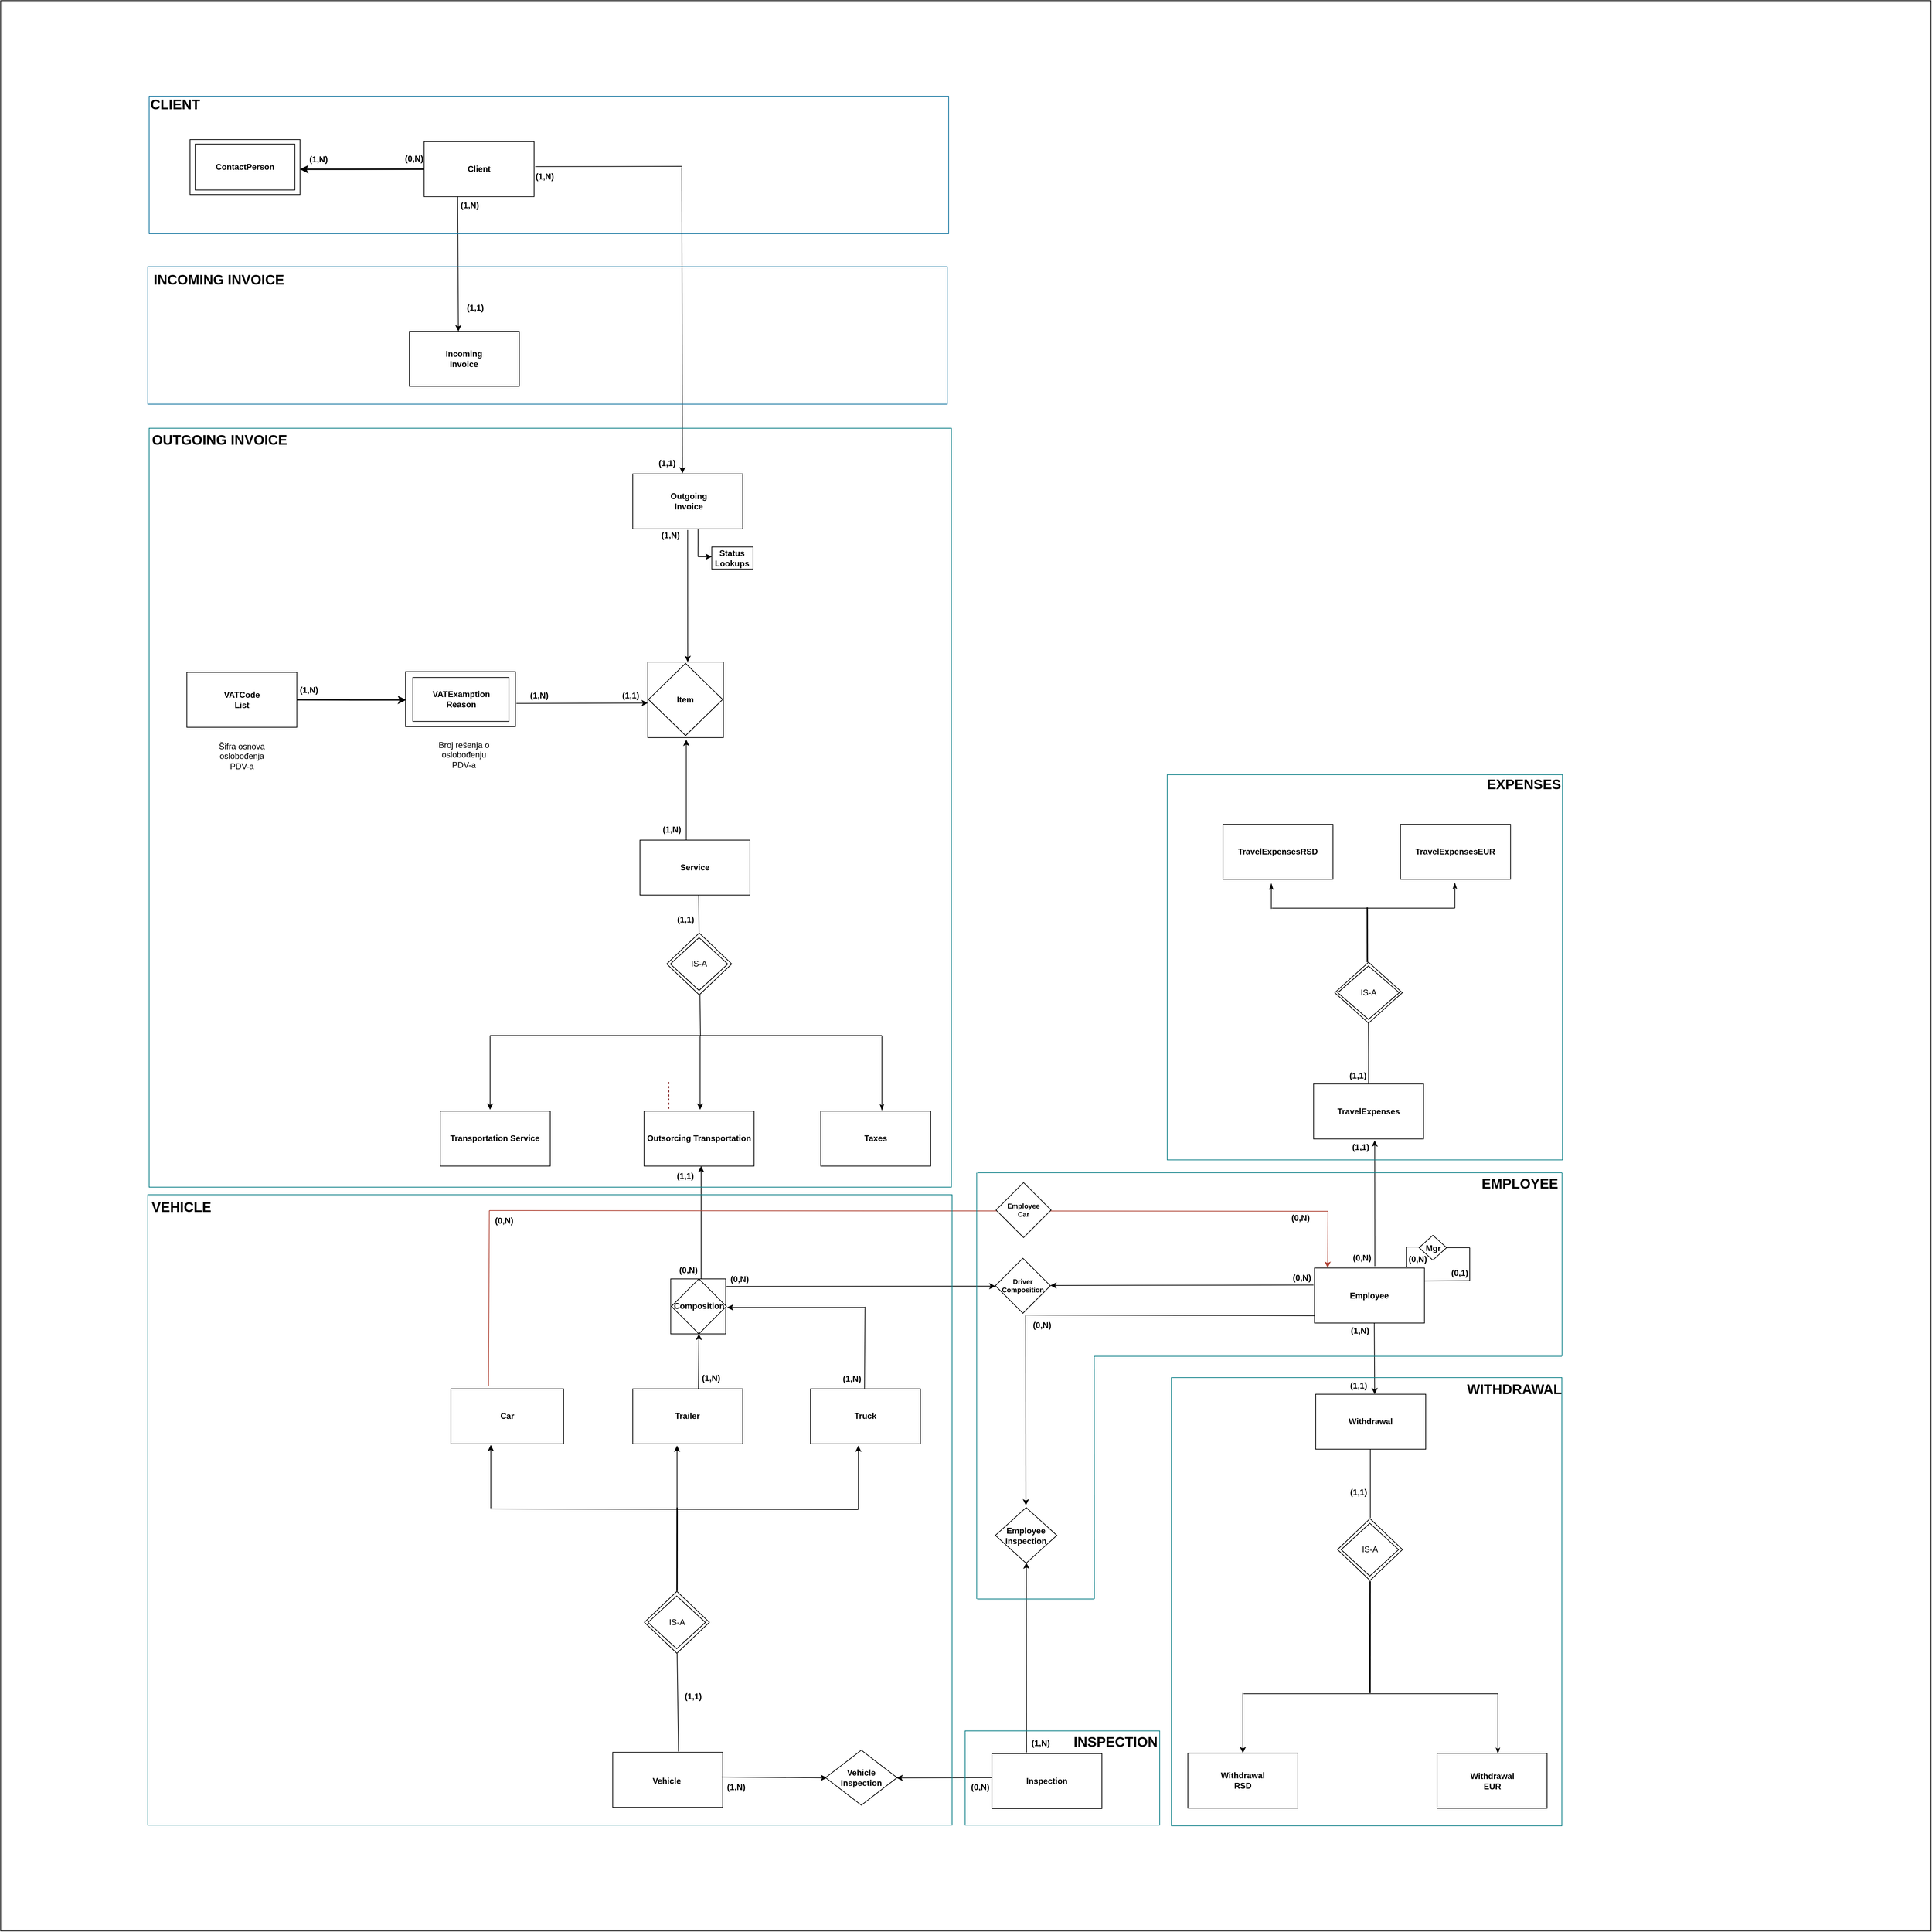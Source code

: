 <mxfile version="27.0.5">
  <diagram id="C5RBs43oDa-KdzZeNtuy" name="Page-1">
    <mxGraphModel dx="10947" dy="3373" grid="1" gridSize="1" guides="1" tooltips="1" connect="1" arrows="1" fold="1" page="0" pageScale="1" pageWidth="1169" pageHeight="827" math="0" shadow="0">
      <root>
        <mxCell id="WIyWlLk6GJQsqaUBKTNV-0" />
        <mxCell id="WIyWlLk6GJQsqaUBKTNV-1" parent="WIyWlLk6GJQsqaUBKTNV-0" />
        <mxCell id="6fleU-jqkwWg-XRkz1PE-0" value="" style="rounded=0;whiteSpace=wrap;html=1;fontStyle=1;" parent="WIyWlLk6GJQsqaUBKTNV-1" vertex="1">
          <mxGeometry x="-3074.06" y="1099.13" width="160" height="80" as="geometry" />
        </mxCell>
        <mxCell id="6fleU-jqkwWg-XRkz1PE-1" value="&lt;span&gt;Client&lt;/span&gt;" style="text;html=1;align=center;verticalAlign=middle;whiteSpace=wrap;rounded=0;fontStyle=1" parent="WIyWlLk6GJQsqaUBKTNV-1" vertex="1">
          <mxGeometry x="-3039.06" y="1116.63" width="90" height="45" as="geometry" />
        </mxCell>
        <mxCell id="6fleU-jqkwWg-XRkz1PE-4" value="" style="rounded=0;whiteSpace=wrap;html=1;fontStyle=1;" parent="WIyWlLk6GJQsqaUBKTNV-1" vertex="1">
          <mxGeometry x="-1778.81" y="2737.6" width="160" height="80" as="geometry" />
        </mxCell>
        <mxCell id="6fleU-jqkwWg-XRkz1PE-5" value="&lt;span&gt;Employee&lt;/span&gt;" style="text;html=1;align=center;verticalAlign=middle;whiteSpace=wrap;rounded=0;fontStyle=1" parent="WIyWlLk6GJQsqaUBKTNV-1" vertex="1">
          <mxGeometry x="-1743.81" y="2755.1" width="90" height="45" as="geometry" />
        </mxCell>
        <mxCell id="6fleU-jqkwWg-XRkz1PE-13" value="" style="rounded=0;whiteSpace=wrap;html=1;fontStyle=1;" parent="WIyWlLk6GJQsqaUBKTNV-1" vertex="1">
          <mxGeometry x="-2770.56" y="1582.38" width="160" height="80" as="geometry" />
        </mxCell>
        <mxCell id="6fleU-jqkwWg-XRkz1PE-14" value="&lt;span&gt;Outgoing Invoice&lt;/span&gt;" style="text;html=1;align=center;verticalAlign=middle;whiteSpace=wrap;rounded=0;fontStyle=1" parent="WIyWlLk6GJQsqaUBKTNV-1" vertex="1">
          <mxGeometry x="-2733.56" y="1599.88" width="90" height="45" as="geometry" />
        </mxCell>
        <mxCell id="6fleU-jqkwWg-XRkz1PE-23" style="edgeStyle=orthogonalEdgeStyle;rounded=0;orthogonalLoop=1;jettySize=auto;html=1;endArrow=classic;endFill=1;fontStyle=1;startFill=0;entryX=0.446;entryY=0;entryDx=0;entryDy=0;entryPerimeter=0;" parent="WIyWlLk6GJQsqaUBKTNV-1" target="6fleU-jqkwWg-XRkz1PE-24" edge="1">
          <mxGeometry relative="1" as="geometry">
            <mxPoint x="-3025.18" y="1299.38" as="targetPoint" />
            <mxPoint x="-3025.18" y="1179.13" as="sourcePoint" />
          </mxGeometry>
        </mxCell>
        <mxCell id="6fleU-jqkwWg-XRkz1PE-24" value="" style="rounded=0;whiteSpace=wrap;html=1;fontStyle=1" parent="WIyWlLk6GJQsqaUBKTNV-1" vertex="1">
          <mxGeometry x="-3095.56" y="1375" width="160" height="80" as="geometry" />
        </mxCell>
        <mxCell id="6fleU-jqkwWg-XRkz1PE-25" value="&lt;span&gt;Incoming Invoice&lt;/span&gt;" style="text;html=1;align=center;verticalAlign=middle;whiteSpace=wrap;rounded=0;fontStyle=1" parent="WIyWlLk6GJQsqaUBKTNV-1" vertex="1">
          <mxGeometry x="-3060.56" y="1396.25" width="90" height="37.5" as="geometry" />
        </mxCell>
        <mxCell id="6fleU-jqkwWg-XRkz1PE-32" value="" style="rounded=0;whiteSpace=wrap;html=1;fontStyle=1;" parent="WIyWlLk6GJQsqaUBKTNV-1" vertex="1">
          <mxGeometry x="-2799.68" y="3442.1" width="160" height="80" as="geometry" />
        </mxCell>
        <mxCell id="6fleU-jqkwWg-XRkz1PE-33" value="&lt;span&gt;Vehicle&lt;/span&gt;" style="text;html=1;align=center;verticalAlign=middle;whiteSpace=wrap;rounded=0;fontStyle=1" parent="WIyWlLk6GJQsqaUBKTNV-1" vertex="1">
          <mxGeometry x="-2765.8" y="3461.1" width="90" height="45" as="geometry" />
        </mxCell>
        <mxCell id="6fleU-jqkwWg-XRkz1PE-47" value="TravelExpenses" style="rounded=0;whiteSpace=wrap;html=1;fontStyle=1" parent="WIyWlLk6GJQsqaUBKTNV-1" vertex="1">
          <mxGeometry x="-1780.14" y="2469.75" width="160" height="80" as="geometry" />
        </mxCell>
        <mxCell id="6fleU-jqkwWg-XRkz1PE-91" value="&lt;span&gt;(1,1)&lt;/span&gt;" style="text;html=1;align=center;verticalAlign=middle;resizable=0;points=[];autosize=1;strokeColor=none;fillColor=none;fontStyle=1" parent="WIyWlLk6GJQsqaUBKTNV-1" vertex="1">
          <mxGeometry x="-3025.18" y="1326" width="50" height="30" as="geometry" />
        </mxCell>
        <mxCell id="6fleU-jqkwWg-XRkz1PE-92" value="&lt;span&gt;(1,N)&lt;/span&gt;" style="text;html=1;align=center;verticalAlign=middle;resizable=0;points=[];autosize=1;strokeColor=none;fillColor=none;fontStyle=1" parent="WIyWlLk6GJQsqaUBKTNV-1" vertex="1">
          <mxGeometry x="-3032.56" y="1176.89" width="50" height="30" as="geometry" />
        </mxCell>
        <mxCell id="6fleU-jqkwWg-XRkz1PE-93" value="&lt;span&gt;(1,1)&lt;/span&gt;" style="text;html=1;align=center;verticalAlign=middle;resizable=0;points=[];autosize=1;strokeColor=none;fillColor=none;fontStyle=1" parent="WIyWlLk6GJQsqaUBKTNV-1" vertex="1">
          <mxGeometry x="-2745.8" y="1552.38" width="50" height="30" as="geometry" />
        </mxCell>
        <mxCell id="6fleU-jqkwWg-XRkz1PE-98" value="&lt;span&gt;(1,N)&lt;/span&gt;" style="text;html=1;align=center;verticalAlign=middle;resizable=0;points=[];autosize=1;strokeColor=none;fillColor=none;fontStyle=1" parent="WIyWlLk6GJQsqaUBKTNV-1" vertex="1">
          <mxGeometry x="-2924.06" y="1134.89" width="50" height="30" as="geometry" />
        </mxCell>
        <mxCell id="6fleU-jqkwWg-XRkz1PE-135" value="" style="endArrow=none;html=1;rounded=0;fontStyle=1;endFill=1;entryX=1.016;entryY=0.416;entryDx=0;entryDy=0;entryPerimeter=0;startArrow=none;startFill=0;" parent="WIyWlLk6GJQsqaUBKTNV-1" edge="1">
          <mxGeometry width="50" height="50" relative="1" as="geometry">
            <mxPoint x="-2699.18" y="1135" as="sourcePoint" />
            <mxPoint x="-2912.5" y="1135.41" as="targetPoint" />
            <Array as="points" />
          </mxGeometry>
        </mxCell>
        <mxCell id="KJzYNLKTrp_ooMd6hEDH-20" value="" style="endArrow=classic;html=1;rounded=0;fontStyle=1;endFill=1;startFill=0;exitX=0.998;exitY=0.261;exitDx=0;exitDy=0;exitPerimeter=0;" parent="WIyWlLk6GJQsqaUBKTNV-1" edge="1">
          <mxGeometry width="50" height="50" relative="1" as="geometry">
            <mxPoint x="-2690.66" y="1663.96" as="sourcePoint" />
            <mxPoint x="-2690.56" y="1856" as="targetPoint" />
          </mxGeometry>
        </mxCell>
        <mxCell id="KJzYNLKTrp_ooMd6hEDH-23" value="Service" style="rounded=0;whiteSpace=wrap;html=1;fontStyle=1;" parent="WIyWlLk6GJQsqaUBKTNV-1" vertex="1">
          <mxGeometry x="-2760.06" y="2115.1" width="160" height="80" as="geometry" />
        </mxCell>
        <mxCell id="KJzYNLKTrp_ooMd6hEDH-26" value="&lt;span&gt;(1,N)&lt;/span&gt;" style="text;html=1;align=center;verticalAlign=middle;resizable=0;points=[];autosize=1;strokeColor=none;fillColor=none;fontStyle=1" parent="WIyWlLk6GJQsqaUBKTNV-1" vertex="1">
          <mxGeometry x="-2740.56" y="1657.13" width="50" height="30" as="geometry" />
        </mxCell>
        <mxCell id="KJzYNLKTrp_ooMd6hEDH-133" value="Inspection" style="rounded=0;whiteSpace=wrap;html=1;fontStyle=1;" parent="WIyWlLk6GJQsqaUBKTNV-1" vertex="1">
          <mxGeometry x="-2248.06" y="3444.0" width="160" height="80" as="geometry" />
        </mxCell>
        <mxCell id="JLQM5sAZSnSmbtlJIYIe-23" value="Truck" style="rounded=0;whiteSpace=wrap;html=1;fontStyle=1;" parent="WIyWlLk6GJQsqaUBKTNV-1" vertex="1">
          <mxGeometry x="-2512.06" y="2913.4" width="160" height="80" as="geometry" />
        </mxCell>
        <mxCell id="JLQM5sAZSnSmbtlJIYIe-24" value="Trailer" style="rounded=0;whiteSpace=wrap;html=1;fontStyle=1;" parent="WIyWlLk6GJQsqaUBKTNV-1" vertex="1">
          <mxGeometry x="-2770.56" y="2913.4" width="160" height="80" as="geometry" />
        </mxCell>
        <mxCell id="JLQM5sAZSnSmbtlJIYIe-49" value="&lt;span&gt;(1,N)&lt;/span&gt;" style="text;html=1;align=center;verticalAlign=middle;resizable=0;points=[];autosize=1;strokeColor=none;fillColor=none;fontStyle=1" parent="WIyWlLk6GJQsqaUBKTNV-1" vertex="1">
          <mxGeometry x="-2738.68" y="2085.1" width="50" height="30" as="geometry" />
        </mxCell>
        <mxCell id="JLQM5sAZSnSmbtlJIYIe-55" value="" style="rhombus;whiteSpace=wrap;html=1;" parent="WIyWlLk6GJQsqaUBKTNV-1" vertex="1">
          <mxGeometry x="-2753.56" y="3208" width="94.5" height="90" as="geometry" />
        </mxCell>
        <mxCell id="JLQM5sAZSnSmbtlJIYIe-56" value="IS-A" style="rhombus;whiteSpace=wrap;html=1;" parent="WIyWlLk6GJQsqaUBKTNV-1" vertex="1">
          <mxGeometry x="-2748.31" y="3214.68" width="83.5" height="76.82" as="geometry" />
        </mxCell>
        <mxCell id="FQBhquQ9skOd-RJN0nXC-3" value="Withdrawal" style="rounded=0;whiteSpace=wrap;html=1;fontStyle=1" parent="WIyWlLk6GJQsqaUBKTNV-1" vertex="1">
          <mxGeometry x="-1777.0" y="2921.2" width="160" height="80" as="geometry" />
        </mxCell>
        <mxCell id="JY_EDOV9F8wMyD7FQhxF-16" value="VATCode&lt;div&gt;List&lt;/div&gt;" style="rounded=0;whiteSpace=wrap;html=1;fontStyle=1;" parent="WIyWlLk6GJQsqaUBKTNV-1" vertex="1">
          <mxGeometry x="-3419.18" y="1871.0" width="160" height="80" as="geometry" />
        </mxCell>
        <mxCell id="JY_EDOV9F8wMyD7FQhxF-20" value="" style="endArrow=classic;html=1;rounded=0;endFill=1;strokeWidth=2;exitX=1;exitY=0.5;exitDx=0;exitDy=0;" parent="WIyWlLk6GJQsqaUBKTNV-1" source="JY_EDOV9F8wMyD7FQhxF-16" edge="1">
          <mxGeometry width="50" height="50" relative="1" as="geometry">
            <mxPoint x="-3200.18" y="1911.54" as="sourcePoint" />
            <mxPoint x="-3100.18" y="1911.19" as="targetPoint" />
          </mxGeometry>
        </mxCell>
        <mxCell id="JY_EDOV9F8wMyD7FQhxF-23" value="&lt;span style=&quot;color: rgba(0, 0, 0, 0); font-family: monospace; font-size: 0px; font-weight: 400; text-align: start; text-wrap-mode: nowrap;&quot;&gt;%3CmxGraphModel%3E%3Croot%3E%3CmxCell%20id%3D%220%22%2F%3E%3CmxCell%20id%3D%221%22%20parent%3D%220%22%2F%3E%3CmxCell%20id%3D%222%22%20value%3D%22Price%26lt%3Bdiv%26gt%3BSpecification%26lt%3B%2Fdiv%26gt%3B%22%20style%3D%22rounded%3D0%3BwhiteSpace%3Dwrap%3Bhtml%3D1%3BfontStyle%3D1%22%20vertex%3D%221%22%20parent%3D%221%22%3E%3CmxGeometry%20x%3D%22954%22%20y%3D%221819%22%20width%3D%22160%22%20height%3D%2280%22%20as%3D%22geometry%22%2F%3E%3C%2FmxCell%3E%3C%2Froot%3E%3C%2FmxGraphModel%3E&lt;/span&gt;" style="rounded=0;whiteSpace=wrap;html=1;fontStyle=1" parent="WIyWlLk6GJQsqaUBKTNV-1" vertex="1">
          <mxGeometry x="-3101.18" y="1870.07" width="160" height="80" as="geometry" />
        </mxCell>
        <mxCell id="vOSCY3Hg0piOMHUVaGEQ-7" value="" style="endArrow=classic;html=1;rounded=0;endFill=1;startFill=0;entryX=0.971;entryY=0.895;entryDx=0;entryDy=0;entryPerimeter=0;" parent="WIyWlLk6GJQsqaUBKTNV-1" target="nr9qznxnuRBBL26ijgo9-61" edge="1">
          <mxGeometry width="50" height="50" relative="1" as="geometry">
            <mxPoint x="-1691.81" y="2817.2" as="sourcePoint" />
            <mxPoint x="-1692.18" y="2876" as="targetPoint" />
          </mxGeometry>
        </mxCell>
        <mxCell id="_1RglAVevbmalXWGtEXD-6" value="" style="rhombus;whiteSpace=wrap;html=1;" parent="WIyWlLk6GJQsqaUBKTNV-1" vertex="1">
          <mxGeometry x="-1745.25" y="3102.17" width="94.5" height="90" as="geometry" />
        </mxCell>
        <mxCell id="_1RglAVevbmalXWGtEXD-7" value="IS-A" style="rhombus;whiteSpace=wrap;html=1;" parent="WIyWlLk6GJQsqaUBKTNV-1" vertex="1">
          <mxGeometry x="-1740.0" y="3108.85" width="83.5" height="76.82" as="geometry" />
        </mxCell>
        <mxCell id="_1RglAVevbmalXWGtEXD-8" value="&lt;b&gt;(1,1)&lt;/b&gt;" style="text;html=1;align=center;verticalAlign=middle;resizable=0;points=[];autosize=1;strokeColor=none;fillColor=none;" parent="WIyWlLk6GJQsqaUBKTNV-1" vertex="1">
          <mxGeometry x="-1740.25" y="3049.0" width="50" height="30" as="geometry" />
        </mxCell>
        <mxCell id="_1RglAVevbmalXWGtEXD-12" value="" style="endArrow=none;html=1;rounded=0;" parent="WIyWlLk6GJQsqaUBKTNV-1" edge="1">
          <mxGeometry width="50" height="50" relative="1" as="geometry">
            <mxPoint x="-1882.0" y="3356.87" as="sourcePoint" />
            <mxPoint x="-1512" y="3356.87" as="targetPoint" />
          </mxGeometry>
        </mxCell>
        <mxCell id="_1RglAVevbmalXWGtEXD-13" value="" style="endArrow=classic;html=1;rounded=0;exitX=0.5;exitY=0;exitDx=0;exitDy=0;endFill=1;entryX=0.5;entryY=0;entryDx=0;entryDy=0;" parent="WIyWlLk6GJQsqaUBKTNV-1" target="_1RglAVevbmalXWGtEXD-15" edge="1">
          <mxGeometry width="50" height="50" relative="1" as="geometry">
            <mxPoint x="-1883.0" y="3355.87" as="sourcePoint" />
            <mxPoint x="-1883.0" y="3425.87" as="targetPoint" />
          </mxGeometry>
        </mxCell>
        <mxCell id="_1RglAVevbmalXWGtEXD-14" value="" style="endArrow=classicThin;html=1;rounded=0;exitX=0.559;exitY=0.054;exitDx=0;exitDy=0;exitPerimeter=0;endFill=1;" parent="WIyWlLk6GJQsqaUBKTNV-1" edge="1">
          <mxGeometry width="50" height="50" relative="1" as="geometry">
            <mxPoint x="-1512" y="3356.68" as="sourcePoint" />
            <mxPoint x="-1512" y="3444.37" as="targetPoint" />
          </mxGeometry>
        </mxCell>
        <mxCell id="_1RglAVevbmalXWGtEXD-15" value="Withdrawal&lt;div&gt;RSD&lt;/div&gt;" style="rounded=0;whiteSpace=wrap;html=1;fontStyle=1" parent="WIyWlLk6GJQsqaUBKTNV-1" vertex="1">
          <mxGeometry x="-1963.0" y="3443.31" width="160" height="80" as="geometry" />
        </mxCell>
        <mxCell id="_1RglAVevbmalXWGtEXD-16" value="Withdrawal&lt;div&gt;EUR&lt;/div&gt;" style="rounded=0;whiteSpace=wrap;html=1;fontStyle=1" parent="WIyWlLk6GJQsqaUBKTNV-1" vertex="1">
          <mxGeometry x="-1600.5" y="3443.55" width="160" height="80" as="geometry" />
        </mxCell>
        <mxCell id="_1RglAVevbmalXWGtEXD-41" value="" style="edgeStyle=none;orthogonalLoop=1;jettySize=auto;html=1;rounded=0;strokeWidth=2;exitX=0;exitY=0.5;exitDx=0;exitDy=0;entryX=0.251;entryY=0.98;entryDx=0;entryDy=0;entryPerimeter=0;" parent="WIyWlLk6GJQsqaUBKTNV-1" source="6fleU-jqkwWg-XRkz1PE-0" edge="1">
          <mxGeometry width="100" relative="1" as="geometry">
            <mxPoint x="-3102.06" y="1199.96" as="sourcePoint" />
            <mxPoint x="-3254.56" y="1139.24" as="targetPoint" />
            <Array as="points" />
          </mxGeometry>
        </mxCell>
        <mxCell id="_1RglAVevbmalXWGtEXD-43" value="&lt;b&gt;(0,N)&lt;/b&gt;" style="text;html=1;align=center;verticalAlign=middle;resizable=0;points=[];autosize=1;strokeColor=none;fillColor=none;" parent="WIyWlLk6GJQsqaUBKTNV-1" vertex="1">
          <mxGeometry x="-3114.31" y="1109.24" width="50" height="30" as="geometry" />
        </mxCell>
        <mxCell id="_1RglAVevbmalXWGtEXD-44" value="" style="rounded=0;whiteSpace=wrap;html=1;fontStyle=1;" parent="WIyWlLk6GJQsqaUBKTNV-1" vertex="1">
          <mxGeometry x="-3414.56" y="1096" width="160" height="80" as="geometry" />
        </mxCell>
        <mxCell id="_1RglAVevbmalXWGtEXD-55" value="ContactPerson" style="rounded=0;whiteSpace=wrap;html=1;fontStyle=1;" parent="WIyWlLk6GJQsqaUBKTNV-1" vertex="1">
          <mxGeometry x="-3407.06" y="1102.5" width="145" height="66.91" as="geometry" />
        </mxCell>
        <mxCell id="23Pd9BPGmexuaKqUZe4i-0" value="&lt;b&gt;(1,N)&lt;/b&gt;" style="text;html=1;align=center;verticalAlign=middle;resizable=0;points=[];autosize=1;strokeColor=none;fillColor=none;fontColor=light-dark(#000000, #ff6ccb);" parent="WIyWlLk6GJQsqaUBKTNV-1" vertex="1">
          <mxGeometry x="-3267" y="1882.45" width="50" height="30" as="geometry" />
        </mxCell>
        <mxCell id="jLJpwwm2E1j9XLziIUlm-2" value="" style="whiteSpace=wrap;html=1;aspect=fixed;" parent="WIyWlLk6GJQsqaUBKTNV-1" vertex="1">
          <mxGeometry x="-2748.68" y="1856" width="110" height="110" as="geometry" />
        </mxCell>
        <mxCell id="jLJpwwm2E1j9XLziIUlm-3" value="&lt;span style=&quot;font-weight: 700;&quot;&gt;Item&lt;/span&gt;" style="rhombus;whiteSpace=wrap;html=1;movable=1;resizable=1;rotatable=1;deletable=1;editable=1;locked=0;connectable=1;" parent="WIyWlLk6GJQsqaUBKTNV-1" vertex="1">
          <mxGeometry x="-2747.68" y="1858" width="108" height="105" as="geometry" />
        </mxCell>
        <mxCell id="jLJpwwm2E1j9XLziIUlm-4" value="" style="endArrow=classic;html=1;rounded=0;endFill=1;startFill=0;" parent="WIyWlLk6GJQsqaUBKTNV-1" edge="1">
          <mxGeometry width="50" height="50" relative="1" as="geometry">
            <mxPoint x="-2692.68" y="2115.1" as="sourcePoint" />
            <mxPoint x="-2692.68" y="1969" as="targetPoint" />
          </mxGeometry>
        </mxCell>
        <mxCell id="jLJpwwm2E1j9XLziIUlm-5" value="&lt;b&gt;(1,N)&lt;/b&gt;" style="text;html=1;align=center;verticalAlign=middle;resizable=0;points=[];autosize=1;strokeColor=none;fillColor=none;fontColor=light-dark(#000000, #ff6ccb);" parent="WIyWlLk6GJQsqaUBKTNV-1" vertex="1">
          <mxGeometry x="-2932.18" y="1889.5" width="50" height="30" as="geometry" />
        </mxCell>
        <mxCell id="jLJpwwm2E1j9XLziIUlm-6" value="&lt;b&gt;(1,1)&lt;/b&gt;" style="text;html=1;align=center;verticalAlign=middle;resizable=0;points=[];autosize=1;strokeColor=none;fillColor=none;" parent="WIyWlLk6GJQsqaUBKTNV-1" vertex="1">
          <mxGeometry x="-2798.68" y="1889.5" width="50" height="30" as="geometry" />
        </mxCell>
        <mxCell id="jLJpwwm2E1j9XLziIUlm-9" value="&lt;b&gt;VATExamption&lt;/b&gt;&lt;div&gt;&lt;b&gt;Reason&lt;/b&gt;&lt;/div&gt;" style="text;html=1;align=center;verticalAlign=middle;whiteSpace=wrap;rounded=0;strokeColor=default;" parent="WIyWlLk6GJQsqaUBKTNV-1" vertex="1">
          <mxGeometry x="-3090.43" y="1878.45" width="139.75" height="63.98" as="geometry" />
        </mxCell>
        <mxCell id="I9pMaQt8I24prFdbPWmR-0" value="" style="endArrow=none;html=1;rounded=0;" parent="WIyWlLk6GJQsqaUBKTNV-1" edge="1">
          <mxGeometry width="50" height="50" relative="1" as="geometry">
            <mxPoint x="-2674.06" y="2249.3" as="sourcePoint" />
            <mxPoint x="-2674.56" y="2195.3" as="targetPoint" />
          </mxGeometry>
        </mxCell>
        <mxCell id="I9pMaQt8I24prFdbPWmR-1" value="" style="endArrow=none;html=1;rounded=0;endFill=1;exitX=0.5;exitY=1;exitDx=0;exitDy=0;strokeWidth=1;startFill=0;" parent="WIyWlLk6GJQsqaUBKTNV-1" edge="1">
          <mxGeometry width="50" height="50" relative="1" as="geometry">
            <mxPoint x="-2672.81" y="2340.27" as="sourcePoint" />
            <mxPoint x="-2672.06" y="2399.3" as="targetPoint" />
          </mxGeometry>
        </mxCell>
        <mxCell id="I9pMaQt8I24prFdbPWmR-2" value="" style="rhombus;whiteSpace=wrap;html=1;" parent="WIyWlLk6GJQsqaUBKTNV-1" vertex="1">
          <mxGeometry x="-2721.06" y="2250.27" width="94.5" height="90" as="geometry" />
        </mxCell>
        <mxCell id="I9pMaQt8I24prFdbPWmR-3" value="IS-A" style="rhombus;whiteSpace=wrap;html=1;" parent="WIyWlLk6GJQsqaUBKTNV-1" vertex="1">
          <mxGeometry x="-2715.81" y="2256.95" width="83.5" height="76.82" as="geometry" />
        </mxCell>
        <mxCell id="I9pMaQt8I24prFdbPWmR-4" value="&lt;b&gt;(1,1)&lt;/b&gt;" style="text;html=1;align=center;verticalAlign=middle;resizable=0;points=[];autosize=1;strokeColor=none;fillColor=none;" parent="WIyWlLk6GJQsqaUBKTNV-1" vertex="1">
          <mxGeometry x="-2718.68" y="2216" width="50" height="30" as="geometry" />
        </mxCell>
        <mxCell id="I9pMaQt8I24prFdbPWmR-6" value="Transportation Service" style="rounded=0;whiteSpace=wrap;html=1;fontStyle=1;" parent="WIyWlLk6GJQsqaUBKTNV-1" vertex="1">
          <mxGeometry x="-3050.56" y="2509.3" width="160" height="80" as="geometry" />
        </mxCell>
        <mxCell id="q068-KadxLZRPtvk7sRx-6" value="&lt;b&gt;Status&lt;br&gt;Lookups&lt;/b&gt;" style="rounded=0;whiteSpace=wrap;html=1;" parent="WIyWlLk6GJQsqaUBKTNV-1" vertex="1">
          <mxGeometry x="-2655.56" y="1688.63" width="60" height="32.27" as="geometry" />
        </mxCell>
        <mxCell id="q068-KadxLZRPtvk7sRx-8" value="" style="endArrow=none;html=1;rounded=0;entryX=0.594;entryY=0.981;entryDx=0;entryDy=0;entryPerimeter=0;" parent="WIyWlLk6GJQsqaUBKTNV-1" edge="1">
          <mxGeometry width="50" height="50" relative="1" as="geometry">
            <mxPoint x="-2675.56" y="1702.9" as="sourcePoint" />
            <mxPoint x="-2675.52" y="1662.86" as="targetPoint" />
          </mxGeometry>
        </mxCell>
        <mxCell id="wU-jtw-yqAymgOgauggo-0" value="" style="endArrow=none;html=1;rounded=0;" parent="WIyWlLk6GJQsqaUBKTNV-1" edge="1">
          <mxGeometry width="50" height="50" relative="1" as="geometry">
            <mxPoint x="-2978.06" y="2399.4" as="sourcePoint" />
            <mxPoint x="-2408.06" y="2399.4" as="targetPoint" />
          </mxGeometry>
        </mxCell>
        <mxCell id="wU-jtw-yqAymgOgauggo-1" value="" style="endArrow=classic;html=1;rounded=0;endFill=1;" parent="WIyWlLk6GJQsqaUBKTNV-1" edge="1">
          <mxGeometry width="50" height="50" relative="1" as="geometry">
            <mxPoint x="-2978.06" y="2399.3" as="sourcePoint" />
            <mxPoint x="-2978.06" y="2507.3" as="targetPoint" />
          </mxGeometry>
        </mxCell>
        <mxCell id="wU-jtw-yqAymgOgauggo-2" value="" style="endArrow=classic;html=1;rounded=0;endFill=1;" parent="WIyWlLk6GJQsqaUBKTNV-1" edge="1">
          <mxGeometry width="50" height="50" relative="1" as="geometry">
            <mxPoint x="-2672.56" y="2399.3" as="sourcePoint" />
            <mxPoint x="-2672.56" y="2507.3" as="targetPoint" />
          </mxGeometry>
        </mxCell>
        <mxCell id="wU-jtw-yqAymgOgauggo-3" value="" style="endArrow=classicThin;html=1;rounded=0;endFill=1;" parent="WIyWlLk6GJQsqaUBKTNV-1" edge="1">
          <mxGeometry width="50" height="50" relative="1" as="geometry">
            <mxPoint x="-2408.06" y="2400.3" as="sourcePoint" />
            <mxPoint x="-2408.06" y="2508.3" as="targetPoint" />
          </mxGeometry>
        </mxCell>
        <mxCell id="wU-jtw-yqAymgOgauggo-4" value="Outsorcing Transportation" style="rounded=0;whiteSpace=wrap;html=1;fontStyle=1;" parent="WIyWlLk6GJQsqaUBKTNV-1" vertex="1">
          <mxGeometry x="-2754.06" y="2509.3" width="160" height="80" as="geometry" />
        </mxCell>
        <mxCell id="wU-jtw-yqAymgOgauggo-5" value="Taxes" style="rounded=0;whiteSpace=wrap;html=1;fontStyle=1;" parent="WIyWlLk6GJQsqaUBKTNV-1" vertex="1">
          <mxGeometry x="-2497.06" y="2509.3" width="160" height="80" as="geometry" />
        </mxCell>
        <mxCell id="wU-jtw-yqAymgOgauggo-9" value="" style="endArrow=classic;html=1;rounded=0;endFill=1;" parent="WIyWlLk6GJQsqaUBKTNV-1" edge="1">
          <mxGeometry width="50" height="50" relative="1" as="geometry">
            <mxPoint x="-2671.06" y="2753.4" as="sourcePoint" />
            <mxPoint x="-2671.06" y="2589.3" as="targetPoint" />
          </mxGeometry>
        </mxCell>
        <mxCell id="wU-jtw-yqAymgOgauggo-13" value="&lt;b&gt;(1,1)&lt;/b&gt;" style="text;html=1;align=center;verticalAlign=middle;whiteSpace=wrap;rounded=0;" parent="WIyWlLk6GJQsqaUBKTNV-1" vertex="1">
          <mxGeometry x="-2723.68" y="2589.3" width="60" height="30" as="geometry" />
        </mxCell>
        <mxCell id="lh2_92bgUW_Hdn3y_NVo-3" value="Car" style="rounded=0;whiteSpace=wrap;html=1;fontStyle=1;" parent="WIyWlLk6GJQsqaUBKTNV-1" vertex="1">
          <mxGeometry x="-3035.06" y="2913.4" width="164" height="80" as="geometry" />
        </mxCell>
        <mxCell id="nr9qznxnuRBBL26ijgo9-0" value="&lt;b&gt;(1,N)&lt;/b&gt;" style="text;html=1;align=center;verticalAlign=middle;resizable=0;points=[];autosize=1;strokeColor=none;fillColor=none;" parent="WIyWlLk6GJQsqaUBKTNV-1" vertex="1">
          <mxGeometry x="-3252.56" y="1109.9" width="50" height="30" as="geometry" />
        </mxCell>
        <mxCell id="nr9qznxnuRBBL26ijgo9-17" value="" style="endArrow=classic;html=1;rounded=0;fontStyle=1;endFill=1;startFill=0;exitX=0.99;exitY=0.45;exitDx=0;exitDy=0;exitPerimeter=0;" parent="WIyWlLk6GJQsqaUBKTNV-1" source="6fleU-jqkwWg-XRkz1PE-32" edge="1">
          <mxGeometry width="50" height="50" relative="1" as="geometry">
            <mxPoint x="-2567.343" y="3479" as="sourcePoint" />
            <mxPoint x="-2488" y="3479.27" as="targetPoint" />
          </mxGeometry>
        </mxCell>
        <mxCell id="nr9qznxnuRBBL26ijgo9-22" value="" style="endArrow=classic;html=1;rounded=0;" parent="WIyWlLk6GJQsqaUBKTNV-1" edge="1">
          <mxGeometry width="50" height="50" relative="1" as="geometry">
            <mxPoint x="-2675.56" y="1702.9" as="sourcePoint" />
            <mxPoint x="-2655.56" y="1702.9" as="targetPoint" />
          </mxGeometry>
        </mxCell>
        <mxCell id="nr9qznxnuRBBL26ijgo9-23" value="" style="endArrow=classic;html=1;rounded=0;endFill=1;strokeWidth=1;exitX=1.008;exitY=0.577;exitDx=0;exitDy=0;exitPerimeter=0;" parent="WIyWlLk6GJQsqaUBKTNV-1" source="JY_EDOV9F8wMyD7FQhxF-23" edge="1">
          <mxGeometry width="50" height="50" relative="1" as="geometry">
            <mxPoint x="-2918.93" y="1915.69" as="sourcePoint" />
            <mxPoint x="-2748.68" y="1915.69" as="targetPoint" />
          </mxGeometry>
        </mxCell>
        <mxCell id="nr9qznxnuRBBL26ijgo9-27" value="" style="whiteSpace=wrap;html=1;aspect=fixed;container=1;" parent="WIyWlLk6GJQsqaUBKTNV-1" vertex="1">
          <mxGeometry x="-2715.31" y="2753.4" width="80" height="80" as="geometry" />
        </mxCell>
        <mxCell id="nr9qznxnuRBBL26ijgo9-28" value="&lt;span style=&quot;font-weight: 700;&quot;&gt;Composition&lt;/span&gt;" style="rhombus;whiteSpace=wrap;html=1;movable=1;resizable=1;rotatable=1;deletable=1;editable=1;locked=0;connectable=1;container=0;" parent="WIyWlLk6GJQsqaUBKTNV-1" vertex="1">
          <mxGeometry x="-2714.31" y="2753.4" width="80" height="80" as="geometry" />
        </mxCell>
        <mxCell id="nr9qznxnuRBBL26ijgo9-29" value="(0,N)" style="text;html=1;align=center;verticalAlign=middle;resizable=0;points=[];autosize=1;strokeColor=none;fillColor=none;fontStyle=1" parent="WIyWlLk6GJQsqaUBKTNV-1" vertex="1">
          <mxGeometry x="-2715.31" y="2726.4" width="50" height="30" as="geometry" />
        </mxCell>
        <mxCell id="nr9qznxnuRBBL26ijgo9-30" value="" style="endArrow=classic;html=1;rounded=0;endFill=1;entryX=0.5;entryY=1;entryDx=0;entryDy=0;" parent="WIyWlLk6GJQsqaUBKTNV-1" target="nr9qznxnuRBBL26ijgo9-28" edge="1">
          <mxGeometry width="50" height="50" relative="1" as="geometry">
            <mxPoint x="-2674.98" y="2913.4" as="sourcePoint" />
            <mxPoint x="-2674.98" y="2843.4" as="targetPoint" />
          </mxGeometry>
        </mxCell>
        <mxCell id="nr9qznxnuRBBL26ijgo9-31" value="" style="endArrow=classic;html=1;rounded=0;endFill=1;entryX=0.5;entryY=1;entryDx=0;entryDy=0;" parent="WIyWlLk6GJQsqaUBKTNV-1" edge="1">
          <mxGeometry width="50" height="50" relative="1" as="geometry">
            <mxPoint x="-2433" y="2795" as="sourcePoint" />
            <mxPoint x="-2633.31" y="2795" as="targetPoint" />
          </mxGeometry>
        </mxCell>
        <mxCell id="nr9qznxnuRBBL26ijgo9-33" value="(1,N)" style="text;html=1;align=center;verticalAlign=middle;resizable=0;points=[];autosize=1;strokeColor=none;fillColor=none;fontStyle=1" parent="WIyWlLk6GJQsqaUBKTNV-1" vertex="1">
          <mxGeometry x="-2682.31" y="2883.4" width="50" height="30" as="geometry" />
        </mxCell>
        <mxCell id="nr9qznxnuRBBL26ijgo9-34" value="(1,N)" style="text;html=1;align=center;verticalAlign=middle;resizable=0;points=[];autosize=1;strokeColor=none;fillColor=none;fontStyle=1" parent="WIyWlLk6GJQsqaUBKTNV-1" vertex="1">
          <mxGeometry x="-2476.81" y="2884.4" width="50" height="30" as="geometry" />
        </mxCell>
        <mxCell id="nr9qznxnuRBBL26ijgo9-36" value="&lt;b&gt;Vehicle&lt;/b&gt;&lt;br&gt;&lt;div&gt;&lt;b&gt;Inspection&lt;/b&gt;&lt;/div&gt;" style="rhombus;whiteSpace=wrap;html=1;" parent="WIyWlLk6GJQsqaUBKTNV-1" vertex="1">
          <mxGeometry x="-2490" y="3439" width="104" height="80" as="geometry" />
        </mxCell>
        <mxCell id="nr9qznxnuRBBL26ijgo9-38" value="" style="group;rotation=-180;" parent="WIyWlLk6GJQsqaUBKTNV-1" vertex="1" connectable="0">
          <mxGeometry x="-2989.3" y="2995" width="534.95" height="94" as="geometry" />
        </mxCell>
        <mxCell id="JLQM5sAZSnSmbtlJIYIe-20" value="" style="endArrow=classic;html=1;rounded=0;endFill=1;" parent="nr9qznxnuRBBL26ijgo9-38" edge="1">
          <mxGeometry width="50" height="50" relative="1" as="geometry">
            <mxPoint x="546.963" y="93" as="sourcePoint" />
            <mxPoint x="546.963" y="1" as="targetPoint" />
          </mxGeometry>
        </mxCell>
        <mxCell id="_1RglAVevbmalXWGtEXD-56" value="" style="endArrow=classic;html=1;rounded=0;endFill=1;" parent="nr9qznxnuRBBL26ijgo9-38" edge="1">
          <mxGeometry width="50" height="50" relative="1" as="geometry">
            <mxPoint x="283.194" y="93" as="sourcePoint" />
            <mxPoint x="283.194" y="1" as="targetPoint" />
          </mxGeometry>
        </mxCell>
        <mxCell id="_1RglAVevbmalXWGtEXD-57" value="" style="endArrow=none;html=1;rounded=0;" parent="nr9qznxnuRBBL26ijgo9-38" edge="1">
          <mxGeometry width="50" height="50" relative="1" as="geometry">
            <mxPoint x="546.963" y="94" as="sourcePoint" />
            <mxPoint x="12.268" y="93" as="targetPoint" />
          </mxGeometry>
        </mxCell>
        <mxCell id="lh2_92bgUW_Hdn3y_NVo-4" value="" style="endArrow=classic;html=1;rounded=0;endFill=1;" parent="nr9qznxnuRBBL26ijgo9-38" edge="1">
          <mxGeometry width="50" height="50" relative="1" as="geometry">
            <mxPoint x="12.268" y="92" as="sourcePoint" />
            <mxPoint x="12.268" as="targetPoint" />
          </mxGeometry>
        </mxCell>
        <mxCell id="nr9qznxnuRBBL26ijgo9-44" value="" style="endArrow=none;html=1;rounded=0;endFill=1;entryX=0.5;entryY=1;entryDx=0;entryDy=0;startFill=0;exitX=0.969;exitY=0.947;exitDx=0;exitDy=0;exitPerimeter=0;" parent="WIyWlLk6GJQsqaUBKTNV-1" edge="1">
          <mxGeometry width="50" height="50" relative="1" as="geometry">
            <mxPoint x="-2433.36" y="2912.81" as="sourcePoint" />
            <mxPoint x="-2432.63" y="2794" as="targetPoint" />
          </mxGeometry>
        </mxCell>
        <mxCell id="nr9qznxnuRBBL26ijgo9-46" value="(1,1)" style="text;html=1;align=center;verticalAlign=middle;resizable=0;points=[];autosize=1;strokeColor=none;fillColor=none;fontStyle=1" parent="WIyWlLk6GJQsqaUBKTNV-1" vertex="1">
          <mxGeometry x="-2708.06" y="3346" width="50" height="30" as="geometry" />
        </mxCell>
        <mxCell id="nr9qznxnuRBBL26ijgo9-47" value="&lt;b&gt;(1,N)&lt;/b&gt;" style="text;html=1;align=center;verticalAlign=middle;whiteSpace=wrap;rounded=0;" parent="WIyWlLk6GJQsqaUBKTNV-1" vertex="1">
          <mxGeometry x="-2650" y="3477.5" width="60" height="30" as="geometry" />
        </mxCell>
        <mxCell id="nr9qznxnuRBBL26ijgo9-60" value="&lt;span&gt;(1,N)&lt;/span&gt;" style="text;html=1;align=center;verticalAlign=middle;resizable=0;points=[];autosize=1;strokeColor=none;fillColor=none;fontStyle=1" parent="WIyWlLk6GJQsqaUBKTNV-1" vertex="1">
          <mxGeometry x="-1737.56" y="2814.43" width="50" height="30" as="geometry" />
        </mxCell>
        <mxCell id="nr9qznxnuRBBL26ijgo9-61" value="&lt;b&gt;(1,1)&lt;/b&gt;" style="text;html=1;align=center;verticalAlign=middle;resizable=0;points=[];autosize=1;strokeColor=none;fillColor=none;" parent="WIyWlLk6GJQsqaUBKTNV-1" vertex="1">
          <mxGeometry x="-1739.81" y="2894.2" width="50" height="30" as="geometry" />
        </mxCell>
        <mxCell id="_1RglAVevbmalXWGtEXD-23" value="" style="endArrow=none;html=1;rounded=0;endFill=1;strokeWidth=2;startFill=0;" parent="WIyWlLk6GJQsqaUBKTNV-1" edge="1">
          <mxGeometry width="50" height="50" relative="1" as="geometry">
            <mxPoint x="-1701.88" y="2292.75" as="sourcePoint" />
            <mxPoint x="-1702.0" y="2213" as="targetPoint" />
          </mxGeometry>
        </mxCell>
        <mxCell id="_1RglAVevbmalXWGtEXD-28" value="" style="endArrow=none;html=1;rounded=0;" parent="WIyWlLk6GJQsqaUBKTNV-1" edge="1">
          <mxGeometry width="50" height="50" relative="1" as="geometry">
            <mxPoint x="-1574.63" y="2214.1" as="sourcePoint" />
            <mxPoint x="-1840.63" y="2214.1" as="targetPoint" />
          </mxGeometry>
        </mxCell>
        <mxCell id="_1RglAVevbmalXWGtEXD-33" value="TravelExpensesRSD" style="rounded=0;whiteSpace=wrap;html=1;fontStyle=1;rotation=0;" parent="WIyWlLk6GJQsqaUBKTNV-1" vertex="1">
          <mxGeometry x="-1911.88" y="2092.1" width="160" height="80" as="geometry" />
        </mxCell>
        <mxCell id="_1RglAVevbmalXWGtEXD-34" value="TravelExpensesEUR" style="rounded=0;whiteSpace=wrap;html=1;fontStyle=1;rotation=0;" parent="WIyWlLk6GJQsqaUBKTNV-1" vertex="1">
          <mxGeometry x="-1653.63" y="2092.1" width="160" height="80" as="geometry" />
        </mxCell>
        <mxCell id="_1RglAVevbmalXWGtEXD-36" value="" style="endArrow=classicThin;html=1;rounded=0;endFill=1;" parent="WIyWlLk6GJQsqaUBKTNV-1" edge="1">
          <mxGeometry width="50" height="50" relative="1" as="geometry">
            <mxPoint x="-1841.63" y="2215.1" as="sourcePoint" />
            <mxPoint x="-1841.63" y="2178.1" as="targetPoint" />
          </mxGeometry>
        </mxCell>
        <mxCell id="_1RglAVevbmalXWGtEXD-37" value="" style="endArrow=classicThin;html=1;rounded=0;endFill=1;" parent="WIyWlLk6GJQsqaUBKTNV-1" edge="1">
          <mxGeometry width="50" height="50" relative="1" as="geometry">
            <mxPoint x="-1574.63" y="2214.1" as="sourcePoint" />
            <mxPoint x="-1574.63" y="2177.1" as="targetPoint" />
          </mxGeometry>
        </mxCell>
        <mxCell id="_1RglAVevbmalXWGtEXD-26" value="&lt;b&gt;(1,1)&lt;/b&gt;" style="text;html=1;align=center;verticalAlign=middle;resizable=0;points=[];autosize=1;strokeColor=none;fillColor=none;" parent="WIyWlLk6GJQsqaUBKTNV-1" vertex="1">
          <mxGeometry x="-1740.88" y="2442.75" width="50" height="30" as="geometry" />
        </mxCell>
        <mxCell id="nr9qznxnuRBBL26ijgo9-63" value="" style="rhombus;whiteSpace=wrap;html=1;rotation=0;movable=1;resizable=1;rotatable=1;deletable=1;editable=1;locked=0;connectable=1;" parent="WIyWlLk6GJQsqaUBKTNV-1" vertex="1">
          <mxGeometry x="-1749.26" y="2292.75" width="98.25" height="88.63" as="geometry" />
        </mxCell>
        <mxCell id="nr9qznxnuRBBL26ijgo9-64" value="IS-A" style="rhombus;whiteSpace=wrap;html=1;rotation=0;movable=1;resizable=1;rotatable=1;deletable=1;editable=1;locked=0;connectable=1;" parent="WIyWlLk6GJQsqaUBKTNV-1" vertex="1">
          <mxGeometry x="-1745.01" y="2298.2" width="89.5" height="77.72" as="geometry" />
        </mxCell>
        <mxCell id="nr9qznxnuRBBL26ijgo9-65" value="" style="edgeStyle=orthogonalEdgeStyle;rounded=0;orthogonalLoop=1;jettySize=auto;html=1;endArrow=none;endFill=1;fontStyle=1;startFill=0;exitX=0.5;exitY=0;exitDx=0;exitDy=0;" parent="WIyWlLk6GJQsqaUBKTNV-1" source="6fleU-jqkwWg-XRkz1PE-47" edge="1">
          <mxGeometry relative="1" as="geometry">
            <mxPoint x="-1700.88" y="2462.75" as="sourcePoint" />
            <mxPoint x="-1700.39" y="2381.38" as="targetPoint" />
          </mxGeometry>
        </mxCell>
        <mxCell id="nr9qznxnuRBBL26ijgo9-68" value="" style="endArrow=none;html=1;rounded=0;strokeWidth=2;" parent="WIyWlLk6GJQsqaUBKTNV-1" edge="1">
          <mxGeometry width="50" height="50" relative="1" as="geometry">
            <mxPoint x="-2706.15" y="3207.68" as="sourcePoint" />
            <mxPoint x="-2706" y="3086" as="targetPoint" />
          </mxGeometry>
        </mxCell>
        <mxCell id="nr9qznxnuRBBL26ijgo9-69" value="" style="endArrow=none;html=1;rounded=0;" parent="WIyWlLk6GJQsqaUBKTNV-1" edge="1">
          <mxGeometry width="50" height="50" relative="1" as="geometry">
            <mxPoint x="-2704" y="3441" as="sourcePoint" />
            <mxPoint x="-2706" y="3298.32" as="targetPoint" />
          </mxGeometry>
        </mxCell>
        <mxCell id="nr9qznxnuRBBL26ijgo9-71" value="&lt;b&gt;(0,N)&lt;/b&gt;" style="text;html=1;align=center;verticalAlign=middle;resizable=0;points=[];autosize=1;strokeColor=none;fillColor=none;" parent="WIyWlLk6GJQsqaUBKTNV-1" vertex="1">
          <mxGeometry x="-1735.01" y="2707.6" width="50" height="30" as="geometry" />
        </mxCell>
        <mxCell id="nr9qznxnuRBBL26ijgo9-72" value="&lt;b&gt;(1,1)&lt;/b&gt;" style="text;html=1;align=center;verticalAlign=middle;resizable=0;points=[];autosize=1;strokeColor=none;fillColor=none;" parent="WIyWlLk6GJQsqaUBKTNV-1" vertex="1">
          <mxGeometry x="-1737.01" y="2547" width="50" height="30" as="geometry" />
        </mxCell>
        <mxCell id="nr9qznxnuRBBL26ijgo9-73" value="" style="endArrow=classic;html=1;rounded=0;exitX=0.881;exitY=1.043;exitDx=0;exitDy=0;exitPerimeter=0;" parent="WIyWlLk6GJQsqaUBKTNV-1" edge="1">
          <mxGeometry width="50" height="50" relative="1" as="geometry">
            <mxPoint x="-1690.96" y="2734.89" as="sourcePoint" />
            <mxPoint x="-1691.18" y="2552" as="targetPoint" />
          </mxGeometry>
        </mxCell>
        <mxCell id="KJzYNLKTrp_ooMd6hEDH-104" value="" style="rhombus;whiteSpace=wrap;html=1;fontStyle=1;container=0;rotation=-180;" parent="WIyWlLk6GJQsqaUBKTNV-1" vertex="1" collapsed="1">
          <mxGeometry x="-1626.63" y="2690" width="40" height="36.067" as="geometry">
            <mxRectangle x="1140" y="2686.23" width="39" height="43.77" as="alternateBounds" />
          </mxGeometry>
        </mxCell>
        <mxCell id="KJzYNLKTrp_ooMd6hEDH-105" value="&lt;span&gt;Mgr&lt;/span&gt;" style="text;html=1;align=center;verticalAlign=middle;whiteSpace=wrap;rounded=0;fontStyle=1;rotation=0;" parent="WIyWlLk6GJQsqaUBKTNV-1" vertex="1">
          <mxGeometry x="-1620.63" y="2698" width="29.75" height="22.674" as="geometry" />
        </mxCell>
        <mxCell id="KJzYNLKTrp_ooMd6hEDH-109" value="&lt;span&gt;(0,N)&lt;/span&gt;" style="text;html=1;align=center;verticalAlign=middle;resizable=0;points=[];autosize=1;strokeColor=none;fillColor=none;fontStyle=1;rotation=0;" parent="WIyWlLk6GJQsqaUBKTNV-1" vertex="1">
          <mxGeometry x="-1653.63" y="2710" width="50" height="30" as="geometry" />
        </mxCell>
        <mxCell id="KJzYNLKTrp_ooMd6hEDH-110" value="&lt;span&gt;(0,1)&lt;/span&gt;" style="text;html=1;align=center;verticalAlign=middle;resizable=0;points=[];autosize=1;strokeColor=none;fillColor=none;fontStyle=1;rotation=1;" parent="WIyWlLk6GJQsqaUBKTNV-1" vertex="1">
          <mxGeometry x="-1592.63" y="2730.4" width="50" height="30" as="geometry" />
        </mxCell>
        <mxCell id="nr9qznxnuRBBL26ijgo9-53" value="" style="endArrow=none;html=1;rounded=0;" parent="WIyWlLk6GJQsqaUBKTNV-1" edge="1">
          <mxGeometry width="50" height="50" relative="1" as="geometry">
            <mxPoint x="-1553" y="2708" as="sourcePoint" />
            <mxPoint x="-1553" y="2756" as="targetPoint" />
          </mxGeometry>
        </mxCell>
        <mxCell id="nr9qznxnuRBBL26ijgo9-55" value="" style="endArrow=none;html=1;rounded=0;" parent="WIyWlLk6GJQsqaUBKTNV-1" edge="1">
          <mxGeometry width="50" height="50" relative="1" as="geometry">
            <mxPoint x="-1553" y="2708" as="sourcePoint" />
            <mxPoint x="-1586.63" y="2708" as="targetPoint" />
          </mxGeometry>
        </mxCell>
        <mxCell id="nr9qznxnuRBBL26ijgo9-56" value="" style="endArrow=none;html=1;rounded=0;" parent="WIyWlLk6GJQsqaUBKTNV-1" edge="1">
          <mxGeometry width="50" height="50" relative="1" as="geometry">
            <mxPoint x="-1626.63" y="2707" as="sourcePoint" />
            <mxPoint x="-1644.63" y="2707" as="targetPoint" />
          </mxGeometry>
        </mxCell>
        <mxCell id="nr9qznxnuRBBL26ijgo9-57" value="" style="endArrow=none;html=1;rounded=0;" parent="WIyWlLk6GJQsqaUBKTNV-1" edge="1">
          <mxGeometry width="50" height="50" relative="1" as="geometry">
            <mxPoint x="-1644.63" y="2707" as="sourcePoint" />
            <mxPoint x="-1644.63" y="2736" as="targetPoint" />
          </mxGeometry>
        </mxCell>
        <mxCell id="eXBoB5VEGD14m0D3QJLi-3" value="" style="endArrow=none;html=1;rounded=0;" parent="WIyWlLk6GJQsqaUBKTNV-1" edge="1">
          <mxGeometry width="50" height="50" relative="1" as="geometry">
            <mxPoint x="-1553" y="2756" as="sourcePoint" />
            <mxPoint x="-1618.81" y="2756.4" as="targetPoint" />
          </mxGeometry>
        </mxCell>
        <mxCell id="KJzYNLKTrp_ooMd6hEDH-135" value="&lt;b&gt;Employee&lt;/b&gt;&lt;div&gt;&lt;b&gt;Inspection&lt;/b&gt;&lt;/div&gt;" style="rhombus;whiteSpace=wrap;html=1;rotation=0;" parent="WIyWlLk6GJQsqaUBKTNV-1" vertex="1">
          <mxGeometry x="-2243" y="3086" width="89.43" height="81" as="geometry" />
        </mxCell>
        <mxCell id="nr9qznxnuRBBL26ijgo9-7" value="&lt;b&gt;(0,N)&lt;/b&gt;" style="text;html=1;align=center;verticalAlign=middle;whiteSpace=wrap;rounded=0;rotation=0;" parent="WIyWlLk6GJQsqaUBKTNV-1" vertex="1">
          <mxGeometry x="-2204.75" y="2806.43" width="60" height="30" as="geometry" />
        </mxCell>
        <mxCell id="KJzYNLKTrp_ooMd6hEDH-72" value="" style="endArrow=classic;html=1;rounded=0;fontStyle=1;endFill=1;startFill=0;exitX=0.534;exitY=-0.021;exitDx=0;exitDy=0;exitPerimeter=0;" parent="WIyWlLk6GJQsqaUBKTNV-1" edge="1">
          <mxGeometry width="50" height="50" relative="1" as="geometry">
            <mxPoint x="-2197.62" y="3442.32" as="sourcePoint" />
            <mxPoint x="-2198" y="3166" as="targetPoint" />
          </mxGeometry>
        </mxCell>
        <mxCell id="nr9qznxnuRBBL26ijgo9-5" value="&lt;b&gt;(1,N)&lt;/b&gt;" style="text;html=1;align=center;verticalAlign=middle;whiteSpace=wrap;rounded=0;rotation=0;" parent="WIyWlLk6GJQsqaUBKTNV-1" vertex="1">
          <mxGeometry x="-2206.75" y="3414.0" width="60" height="30" as="geometry" />
        </mxCell>
        <mxCell id="eXBoB5VEGD14m0D3QJLi-9" value="" style="endArrow=classic;html=1;rounded=0;fontStyle=1;endFill=1;startFill=0;exitX=0.002;exitY=0.437;exitDx=0;exitDy=0;exitPerimeter=0;" parent="WIyWlLk6GJQsqaUBKTNV-1" source="KJzYNLKTrp_ooMd6hEDH-133" edge="1">
          <mxGeometry width="50" height="50" relative="1" as="geometry">
            <mxPoint x="-2233.75" y="3480.63" as="sourcePoint" />
            <mxPoint x="-2386.75" y="3479.36" as="targetPoint" />
          </mxGeometry>
        </mxCell>
        <mxCell id="eXBoB5VEGD14m0D3QJLi-10" value="&lt;b&gt;(0,N)&lt;/b&gt;" style="text;html=1;align=center;verticalAlign=middle;whiteSpace=wrap;rounded=0;" parent="WIyWlLk6GJQsqaUBKTNV-1" vertex="1">
          <mxGeometry x="-2295" y="3477.5" width="60" height="30" as="geometry" />
        </mxCell>
        <mxCell id="eXBoB5VEGD14m0D3QJLi-11" value="" style="endArrow=classic;html=1;rounded=0;fontStyle=1;endFill=1;startFill=0;" parent="WIyWlLk6GJQsqaUBKTNV-1" edge="1">
          <mxGeometry width="50" height="50" relative="1" as="geometry">
            <mxPoint x="-2634.31" y="2764.37" as="sourcePoint" />
            <mxPoint x="-2243" y="2764" as="targetPoint" />
          </mxGeometry>
        </mxCell>
        <mxCell id="eXBoB5VEGD14m0D3QJLi-12" value="" style="endArrow=classic;html=1;rounded=0;fontStyle=1;endFill=1;startFill=0;" parent="WIyWlLk6GJQsqaUBKTNV-1" edge="1">
          <mxGeometry width="50" height="50" relative="1" as="geometry">
            <mxPoint x="-1780.14" y="2762.4" as="sourcePoint" />
            <mxPoint x="-2163" y="2763" as="targetPoint" />
          </mxGeometry>
        </mxCell>
        <mxCell id="eXBoB5VEGD14m0D3QJLi-13" value="&lt;b&gt;Driver&lt;/b&gt;&lt;br&gt;&lt;div&gt;&lt;b&gt;Composition&lt;/b&gt;&lt;/div&gt;" style="rhombus;whiteSpace=wrap;html=1;fontSize=10;" parent="WIyWlLk6GJQsqaUBKTNV-1" vertex="1">
          <mxGeometry x="-2243" y="2723.4" width="80" height="80" as="geometry" />
        </mxCell>
        <mxCell id="eXBoB5VEGD14m0D3QJLi-14" value="&lt;b&gt;(0,N)&lt;/b&gt;" style="text;html=1;align=center;verticalAlign=middle;whiteSpace=wrap;rounded=0;" parent="WIyWlLk6GJQsqaUBKTNV-1" vertex="1">
          <mxGeometry x="-1827.0" y="2736.6" width="60" height="30" as="geometry" />
        </mxCell>
        <mxCell id="eXBoB5VEGD14m0D3QJLi-15" value="&lt;b&gt;(0,N)&lt;/b&gt;" style="text;html=1;align=center;verticalAlign=middle;whiteSpace=wrap;rounded=0;" parent="WIyWlLk6GJQsqaUBKTNV-1" vertex="1">
          <mxGeometry x="-2645.31" y="2739.4" width="60" height="30" as="geometry" />
        </mxCell>
        <mxCell id="eXBoB5VEGD14m0D3QJLi-16" value="" style="endArrow=none;html=1;rounded=0;" parent="WIyWlLk6GJQsqaUBKTNV-1" edge="1">
          <mxGeometry width="50" height="50" relative="1" as="geometry">
            <mxPoint x="-1697.59" y="3101.17" as="sourcePoint" />
            <mxPoint x="-1697.59" y="3001.17" as="targetPoint" />
          </mxGeometry>
        </mxCell>
        <mxCell id="eXBoB5VEGD14m0D3QJLi-17" value="" style="endArrow=none;html=1;rounded=0;strokeWidth=2;" parent="WIyWlLk6GJQsqaUBKTNV-1" edge="1">
          <mxGeometry width="50" height="50" relative="1" as="geometry">
            <mxPoint x="-1698.0" y="3356" as="sourcePoint" />
            <mxPoint x="-1697.84" y="3193.17" as="targetPoint" />
          </mxGeometry>
        </mxCell>
        <mxCell id="SAbZ3JcfDOom2dVS9L_e-1" value="" style="endArrow=none;html=1;rounded=0;fontStyle=1;endFill=1;startFill=0;fillColor=#fad9d5;strokeColor=#ae4132;" parent="WIyWlLk6GJQsqaUBKTNV-1" edge="1">
          <mxGeometry width="50" height="50" relative="1" as="geometry">
            <mxPoint x="-2979.18" y="2654" as="sourcePoint" />
            <mxPoint x="-1759.18" y="2655" as="targetPoint" />
          </mxGeometry>
        </mxCell>
        <mxCell id="SAbZ3JcfDOom2dVS9L_e-3" value="" style="endArrow=none;html=1;rounded=0;endFill=1;entryX=0.334;entryY=-0.057;entryDx=0;entryDy=0;entryPerimeter=0;startFill=0;fillColor=#fad9d5;strokeColor=#ae4132;" parent="WIyWlLk6GJQsqaUBKTNV-1" target="lh2_92bgUW_Hdn3y_NVo-3" edge="1">
          <mxGeometry width="50" height="50" relative="1" as="geometry">
            <mxPoint x="-2979.18" y="2654.03" as="sourcePoint" />
            <mxPoint x="-2979.18" y="2762.03" as="targetPoint" />
          </mxGeometry>
        </mxCell>
        <mxCell id="SAbZ3JcfDOom2dVS9L_e-4" value="" style="endArrow=classic;html=1;rounded=0;endFill=1;entryX=0.12;entryY=0.021;entryDx=0;entryDy=0;entryPerimeter=0;fillColor=#fad9d5;strokeColor=#ae4132;" parent="WIyWlLk6GJQsqaUBKTNV-1" edge="1">
          <mxGeometry width="50" height="50" relative="1" as="geometry">
            <mxPoint x="-1759.18" y="2655" as="sourcePoint" />
            <mxPoint x="-1759.61" y="2737.28" as="targetPoint" />
          </mxGeometry>
        </mxCell>
        <mxCell id="SAbZ3JcfDOom2dVS9L_e-5" value="&lt;b&gt;(0,N)&lt;/b&gt;" style="text;html=1;align=center;verticalAlign=middle;whiteSpace=wrap;rounded=0;" parent="WIyWlLk6GJQsqaUBKTNV-1" vertex="1">
          <mxGeometry x="-1818.18" y="2654" width="38.18" height="22" as="geometry" />
        </mxCell>
        <mxCell id="SAbZ3JcfDOom2dVS9L_e-6" value="(0,N)" style="text;html=1;align=center;verticalAlign=middle;resizable=0;points=[];autosize=1;strokeColor=none;fillColor=none;fontStyle=1" parent="WIyWlLk6GJQsqaUBKTNV-1" vertex="1">
          <mxGeometry x="-2982.56" y="2654.0" width="50" height="30" as="geometry" />
        </mxCell>
        <mxCell id="SAbZ3JcfDOom2dVS9L_e-7" value="" style="endArrow=classic;html=1;rounded=0;fontStyle=1;endFill=1;startFill=0;exitX=0.534;exitY=-0.021;exitDx=0;exitDy=0;exitPerimeter=0;" parent="WIyWlLk6GJQsqaUBKTNV-1" edge="1">
          <mxGeometry width="50" height="50" relative="1" as="geometry">
            <mxPoint x="-2199" y="2806.6" as="sourcePoint" />
            <mxPoint x="-2198.62" y="3082.92" as="targetPoint" />
          </mxGeometry>
        </mxCell>
        <mxCell id="SAbZ3JcfDOom2dVS9L_e-8" value="" style="endArrow=none;html=1;rounded=0;fontStyle=1;endFill=1;startFill=0;" parent="WIyWlLk6GJQsqaUBKTNV-1" edge="1">
          <mxGeometry width="50" height="50" relative="1" as="geometry">
            <mxPoint x="-1779.18" y="2807" as="sourcePoint" />
            <mxPoint x="-2199.18" y="2806" as="targetPoint" />
          </mxGeometry>
        </mxCell>
        <mxCell id="SAbZ3JcfDOom2dVS9L_e-10" value="&lt;b&gt;Employee&lt;/b&gt;&lt;div&gt;&lt;b&gt;Car&lt;/b&gt;&lt;/div&gt;" style="rhombus;whiteSpace=wrap;html=1;fontSize=10;" parent="WIyWlLk6GJQsqaUBKTNV-1" vertex="1">
          <mxGeometry x="-2242" y="2613.3" width="80" height="80" as="geometry" />
        </mxCell>
        <mxCell id="1eoyuyn6vY5eEdokmfbE-0" value="Šifra osnova oslobođenja PDV-a" style="text;html=1;align=center;verticalAlign=middle;whiteSpace=wrap;rounded=0;" parent="WIyWlLk6GJQsqaUBKTNV-1" vertex="1">
          <mxGeometry x="-3379.18" y="1963" width="80" height="60" as="geometry" />
        </mxCell>
        <mxCell id="1eoyuyn6vY5eEdokmfbE-1" value="Broj rešenja o oslobođenju PDV-a" style="text;html=1;align=center;verticalAlign=middle;whiteSpace=wrap;rounded=0;" parent="WIyWlLk6GJQsqaUBKTNV-1" vertex="1">
          <mxGeometry x="-3055.56" y="1961" width="80" height="60" as="geometry" />
        </mxCell>
        <mxCell id="vaO99Yx0r6JTIY8J3gAO-0" value="" style="rounded=0;whiteSpace=wrap;html=1;fillColor=none;strokeColor=#10739e;movable=1;resizable=1;rotatable=1;deletable=1;editable=1;locked=0;connectable=1;" parent="WIyWlLk6GJQsqaUBKTNV-1" vertex="1">
          <mxGeometry x="-3474" y="1033" width="1163" height="200" as="geometry" />
        </mxCell>
        <mxCell id="vaO99Yx0r6JTIY8J3gAO-1" value="" style="endArrow=classic;html=1;rounded=0;entryX=0.452;entryY=-0.01;entryDx=0;entryDy=0;entryPerimeter=0;" parent="WIyWlLk6GJQsqaUBKTNV-1" target="6fleU-jqkwWg-XRkz1PE-13" edge="1">
          <mxGeometry width="50" height="50" relative="1" as="geometry">
            <mxPoint x="-2699.18" y="1136" as="sourcePoint" />
            <mxPoint x="-2699.18" y="1576" as="targetPoint" />
          </mxGeometry>
        </mxCell>
        <mxCell id="vaO99Yx0r6JTIY8J3gAO-2" value="" style="rounded=0;whiteSpace=wrap;html=1;fillColor=none;strokeColor=#0e8088;" parent="WIyWlLk6GJQsqaUBKTNV-1" vertex="1">
          <mxGeometry x="-3474" y="1516" width="1167" height="1104" as="geometry" />
        </mxCell>
        <mxCell id="vaO99Yx0r6JTIY8J3gAO-3" value="" style="rounded=0;whiteSpace=wrap;html=1;fillColor=none;strokeColor=#0e8088;" parent="WIyWlLk6GJQsqaUBKTNV-1" vertex="1">
          <mxGeometry x="-3476" y="2631" width="1170" height="917" as="geometry" />
        </mxCell>
        <mxCell id="vaO99Yx0r6JTIY8J3gAO-4" value="" style="endArrow=none;html=1;rounded=0;fillColor=#b0e3e6;strokeColor=#0e8088;" parent="WIyWlLk6GJQsqaUBKTNV-1" edge="1">
          <mxGeometry width="50" height="50" relative="1" as="geometry">
            <mxPoint x="-2270.18" y="3219" as="sourcePoint" />
            <mxPoint x="-2270.18" y="2599" as="targetPoint" />
          </mxGeometry>
        </mxCell>
        <mxCell id="vaO99Yx0r6JTIY8J3gAO-5" value="" style="endArrow=none;html=1;rounded=0;fillColor=#b0e3e6;strokeColor=#0e8088;" parent="WIyWlLk6GJQsqaUBKTNV-1" edge="1">
          <mxGeometry width="50" height="50" relative="1" as="geometry">
            <mxPoint x="-2269.18" y="2599" as="sourcePoint" />
            <mxPoint x="-1419" y="2599" as="targetPoint" />
          </mxGeometry>
        </mxCell>
        <mxCell id="vaO99Yx0r6JTIY8J3gAO-7" value="" style="endArrow=none;html=1;rounded=0;fillColor=#b0e3e6;strokeColor=#0e8088;" parent="WIyWlLk6GJQsqaUBKTNV-1" edge="1">
          <mxGeometry width="50" height="50" relative="1" as="geometry">
            <mxPoint x="-1418.68" y="2865.8" as="sourcePoint" />
            <mxPoint x="-1418.68" y="2599" as="targetPoint" />
          </mxGeometry>
        </mxCell>
        <mxCell id="vaO99Yx0r6JTIY8J3gAO-8" value="" style="endArrow=none;html=1;rounded=0;fillColor=#b0e3e6;strokeColor=#0e8088;" parent="WIyWlLk6GJQsqaUBKTNV-1" edge="1">
          <mxGeometry width="50" height="50" relative="1" as="geometry">
            <mxPoint x="-1419" y="2866" as="sourcePoint" />
            <mxPoint x="-2099.18" y="2866" as="targetPoint" />
          </mxGeometry>
        </mxCell>
        <mxCell id="vaO99Yx0r6JTIY8J3gAO-9" value="" style="endArrow=none;html=1;rounded=0;fillColor=#b0e3e6;strokeColor=#0e8088;" parent="WIyWlLk6GJQsqaUBKTNV-1" edge="1">
          <mxGeometry width="50" height="50" relative="1" as="geometry">
            <mxPoint x="-2099.18" y="3219" as="sourcePoint" />
            <mxPoint x="-2269.43" y="3219" as="targetPoint" />
          </mxGeometry>
        </mxCell>
        <mxCell id="vaO99Yx0r6JTIY8J3gAO-10" value="" style="endArrow=none;html=1;rounded=0;fillColor=#b0e3e6;strokeColor=#0e8088;" parent="WIyWlLk6GJQsqaUBKTNV-1" edge="1">
          <mxGeometry width="50" height="50" relative="1" as="geometry">
            <mxPoint x="-2099" y="3219" as="sourcePoint" />
            <mxPoint x="-2099.18" y="2866" as="targetPoint" />
          </mxGeometry>
        </mxCell>
        <mxCell id="vaO99Yx0r6JTIY8J3gAO-13" value="" style="rounded=0;whiteSpace=wrap;html=1;fillColor=none;strokeColor=#0e8088;" parent="WIyWlLk6GJQsqaUBKTNV-1" vertex="1">
          <mxGeometry x="-1987" y="2897" width="568" height="652" as="geometry" />
        </mxCell>
        <mxCell id="vaO99Yx0r6JTIY8J3gAO-14" value="" style="rounded=0;whiteSpace=wrap;html=1;fillColor=none;strokeColor=#0e8088;" parent="WIyWlLk6GJQsqaUBKTNV-1" vertex="1">
          <mxGeometry x="-1993" y="2020" width="574.82" height="560.3" as="geometry" />
        </mxCell>
        <mxCell id="vaO99Yx0r6JTIY8J3gAO-15" value="&lt;span&gt;&lt;font style=&quot;font-size: 20px;&quot;&gt;CLIENT&lt;/font&gt;&lt;/span&gt;" style="text;html=1;align=center;verticalAlign=middle;whiteSpace=wrap;rounded=0;fontStyle=1" parent="WIyWlLk6GJQsqaUBKTNV-1" vertex="1">
          <mxGeometry x="-3473" y="1026" width="74" height="35" as="geometry" />
        </mxCell>
        <mxCell id="vaO99Yx0r6JTIY8J3gAO-17" value="&lt;span&gt;&lt;font style=&quot;font-size: 20px;&quot;&gt;OUTGOING INVOICE&lt;/font&gt;&lt;/span&gt;" style="text;html=1;align=center;verticalAlign=middle;whiteSpace=wrap;rounded=0;fontStyle=1" parent="WIyWlLk6GJQsqaUBKTNV-1" vertex="1">
          <mxGeometry x="-3477" y="1517" width="211" height="30" as="geometry" />
        </mxCell>
        <mxCell id="vaO99Yx0r6JTIY8J3gAO-18" value="&lt;span&gt;VEHICLE&lt;/span&gt;" style="text;html=1;align=center;verticalAlign=middle;whiteSpace=wrap;rounded=0;fontSize=20;fontStyle=1" parent="WIyWlLk6GJQsqaUBKTNV-1" vertex="1">
          <mxGeometry x="-3480" y="2633" width="106" height="30" as="geometry" />
        </mxCell>
        <mxCell id="vaO99Yx0r6JTIY8J3gAO-19" value="&lt;font style=&quot;font-size: 20px;&quot;&gt;EXPENSES&lt;/font&gt;" style="text;html=1;align=center;verticalAlign=middle;whiteSpace=wrap;rounded=0;fontStyle=1" parent="WIyWlLk6GJQsqaUBKTNV-1" vertex="1">
          <mxGeometry x="-1539" y="2018" width="130" height="30" as="geometry" />
        </mxCell>
        <mxCell id="vaO99Yx0r6JTIY8J3gAO-20" value="&lt;font style=&quot;font-size: 20px;&quot;&gt;EMPLOYEE&lt;/font&gt;" style="text;html=1;align=center;verticalAlign=middle;whiteSpace=wrap;rounded=0;fontStyle=1" parent="WIyWlLk6GJQsqaUBKTNV-1" vertex="1">
          <mxGeometry x="-1545" y="2599" width="130" height="30" as="geometry" />
        </mxCell>
        <mxCell id="vaO99Yx0r6JTIY8J3gAO-21" value="&lt;font style=&quot;font-size: 20px;&quot;&gt;WITHDRAWAL&lt;/font&gt;" style="text;html=1;align=center;verticalAlign=middle;whiteSpace=wrap;rounded=0;fontStyle=1" parent="WIyWlLk6GJQsqaUBKTNV-1" vertex="1">
          <mxGeometry x="-1553" y="2898" width="130" height="30" as="geometry" />
        </mxCell>
        <mxCell id="gqFP3jkG2F6qcjjmpevB-0" value="" style="rounded=0;whiteSpace=wrap;html=1;fillColor=none;strokeColor=#0e8088;" parent="WIyWlLk6GJQsqaUBKTNV-1" vertex="1">
          <mxGeometry x="-2287" y="3411" width="283" height="137" as="geometry" />
        </mxCell>
        <mxCell id="gqFP3jkG2F6qcjjmpevB-1" value="&lt;font style=&quot;font-size: 20px;&quot;&gt;INSPECTION&lt;/font&gt;" style="text;html=1;align=center;verticalAlign=middle;whiteSpace=wrap;rounded=0;fontStyle=1" parent="WIyWlLk6GJQsqaUBKTNV-1" vertex="1">
          <mxGeometry x="-2133" y="3411" width="130" height="30" as="geometry" />
        </mxCell>
        <mxCell id="gqFP3jkG2F6qcjjmpevB-2" value="" style="rounded=0;whiteSpace=wrap;html=1;fillColor=none;strokeColor=#10739e;movable=1;resizable=1;rotatable=1;deletable=1;editable=1;locked=0;connectable=1;" parent="WIyWlLk6GJQsqaUBKTNV-1" vertex="1">
          <mxGeometry x="-3476" y="1281" width="1163" height="200" as="geometry" />
        </mxCell>
        <mxCell id="gqFP3jkG2F6qcjjmpevB-3" value="&lt;span&gt;&lt;font style=&quot;font-size: 20px;&quot;&gt;INCOMING INVOICE&lt;/font&gt;&lt;/span&gt;" style="text;html=1;align=center;verticalAlign=middle;whiteSpace=wrap;rounded=0;fontStyle=1" parent="WIyWlLk6GJQsqaUBKTNV-1" vertex="1">
          <mxGeometry x="-3474" y="1281" width="203" height="35" as="geometry" />
        </mxCell>
        <mxCell id="aU_MctPOqucNWZtsZ0yl-5" value="" style="endArrow=none;dashed=1;html=1;rounded=0;fillColor=#a20025;strokeColor=#6F0000;" parent="WIyWlLk6GJQsqaUBKTNV-1" edge="1">
          <mxGeometry width="50" height="50" relative="1" as="geometry">
            <mxPoint x="-2718" y="2467" as="sourcePoint" />
            <mxPoint x="-2718" y="2507" as="targetPoint" />
          </mxGeometry>
        </mxCell>
        <mxCell id="G2D_Nm2KtvaDb33jBKBF-1" value="" style="whiteSpace=wrap;html=1;aspect=fixed;glass=0;fillColor=none;" vertex="1" parent="WIyWlLk6GJQsqaUBKTNV-1">
          <mxGeometry x="-3690" y="894" width="2808" height="2808" as="geometry" />
        </mxCell>
      </root>
    </mxGraphModel>
  </diagram>
</mxfile>
